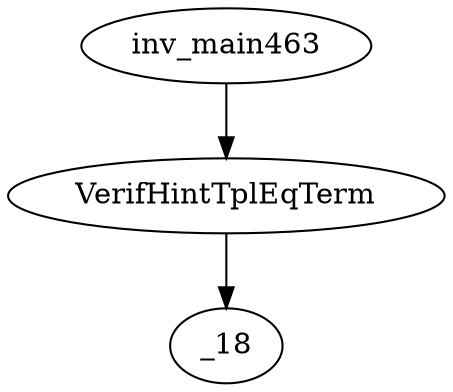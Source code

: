 digraph dag {
0 [label="inv_main463"];
1 [label="VerifHintTplEqTerm"];
2 [label="_18"];
0->1
1 -> 2
}
